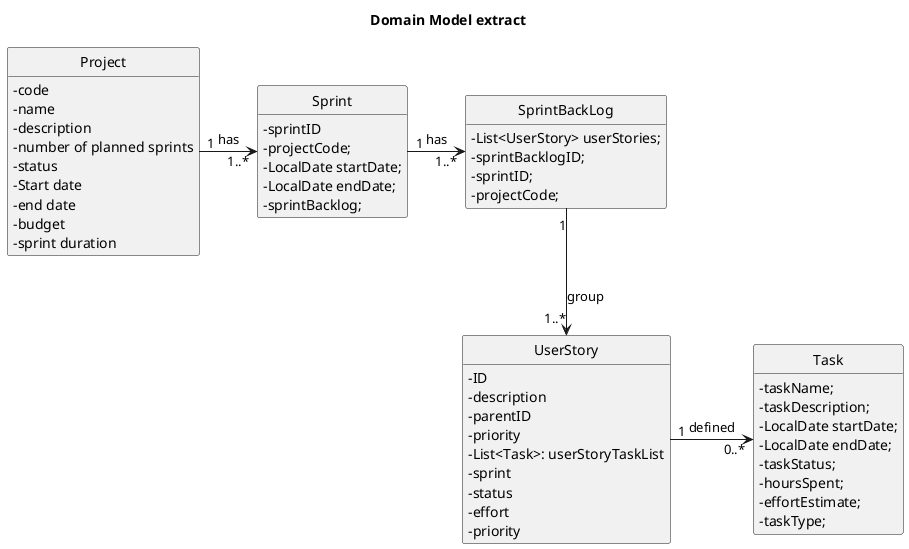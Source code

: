@startuml
'https://plantuml.com/class-diagram
hide circle
skinparam classAttributeIconSize 0
hide methods

title Domain Model extract

class Project {
    -code
    -name
    -description
    -number of planned sprints
    -status
    -Start date
    -end date
    -budget
    -sprint duration
}

class Sprint {
    -sprintID
    -sprintOrder; //(has a chronological reference to the Sprint Date of each Sprint)
    -projectCode;
    -LocalDate startDate;
    -LocalDate endDate;
    -numberOfWeeks; //(is the default sprintDuration established in project..... for now ;)  )
     -sprintBacklog;
}

class UserStory {
    -ID
    -description
    -parentID
    -priority
    -List<Task>: userStoryTaskList
    -sprint
    -status
    -effort
    -priority

}
class SprintBackLog {
    -List<UserStory> userStories;
    -sprintBacklogID;
    -sprintID;
    -projectCode;
    }
class Task{
    -taskName;
    -taskDescription;
    -LocalDate startDate;
    -LocalDate endDate;
    -taskStatus;
    -hoursSpent;
    -effortEstimate;
    -taskType;

}

Project "1" -right-> "1..*" Sprint: has
Sprint "1" -right-> "1..*" SprintBackLog: has
SprintBackLog "1"-->"1..*" UserStory: group
UserStory "1"-right->"0..*" Task: defined


@enduml